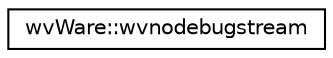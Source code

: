 digraph "类继承关系图"
{
  edge [fontname="Helvetica",fontsize="10",labelfontname="Helvetica",labelfontsize="10"];
  node [fontname="Helvetica",fontsize="10",shape=record];
  rankdir="LR";
  Node0 [label="wvWare::wvnodebugstream",height=0.2,width=0.4,color="black", fillcolor="white", style="filled",URL="$classwv_ware_1_1wvnodebugstream.html"];
}
